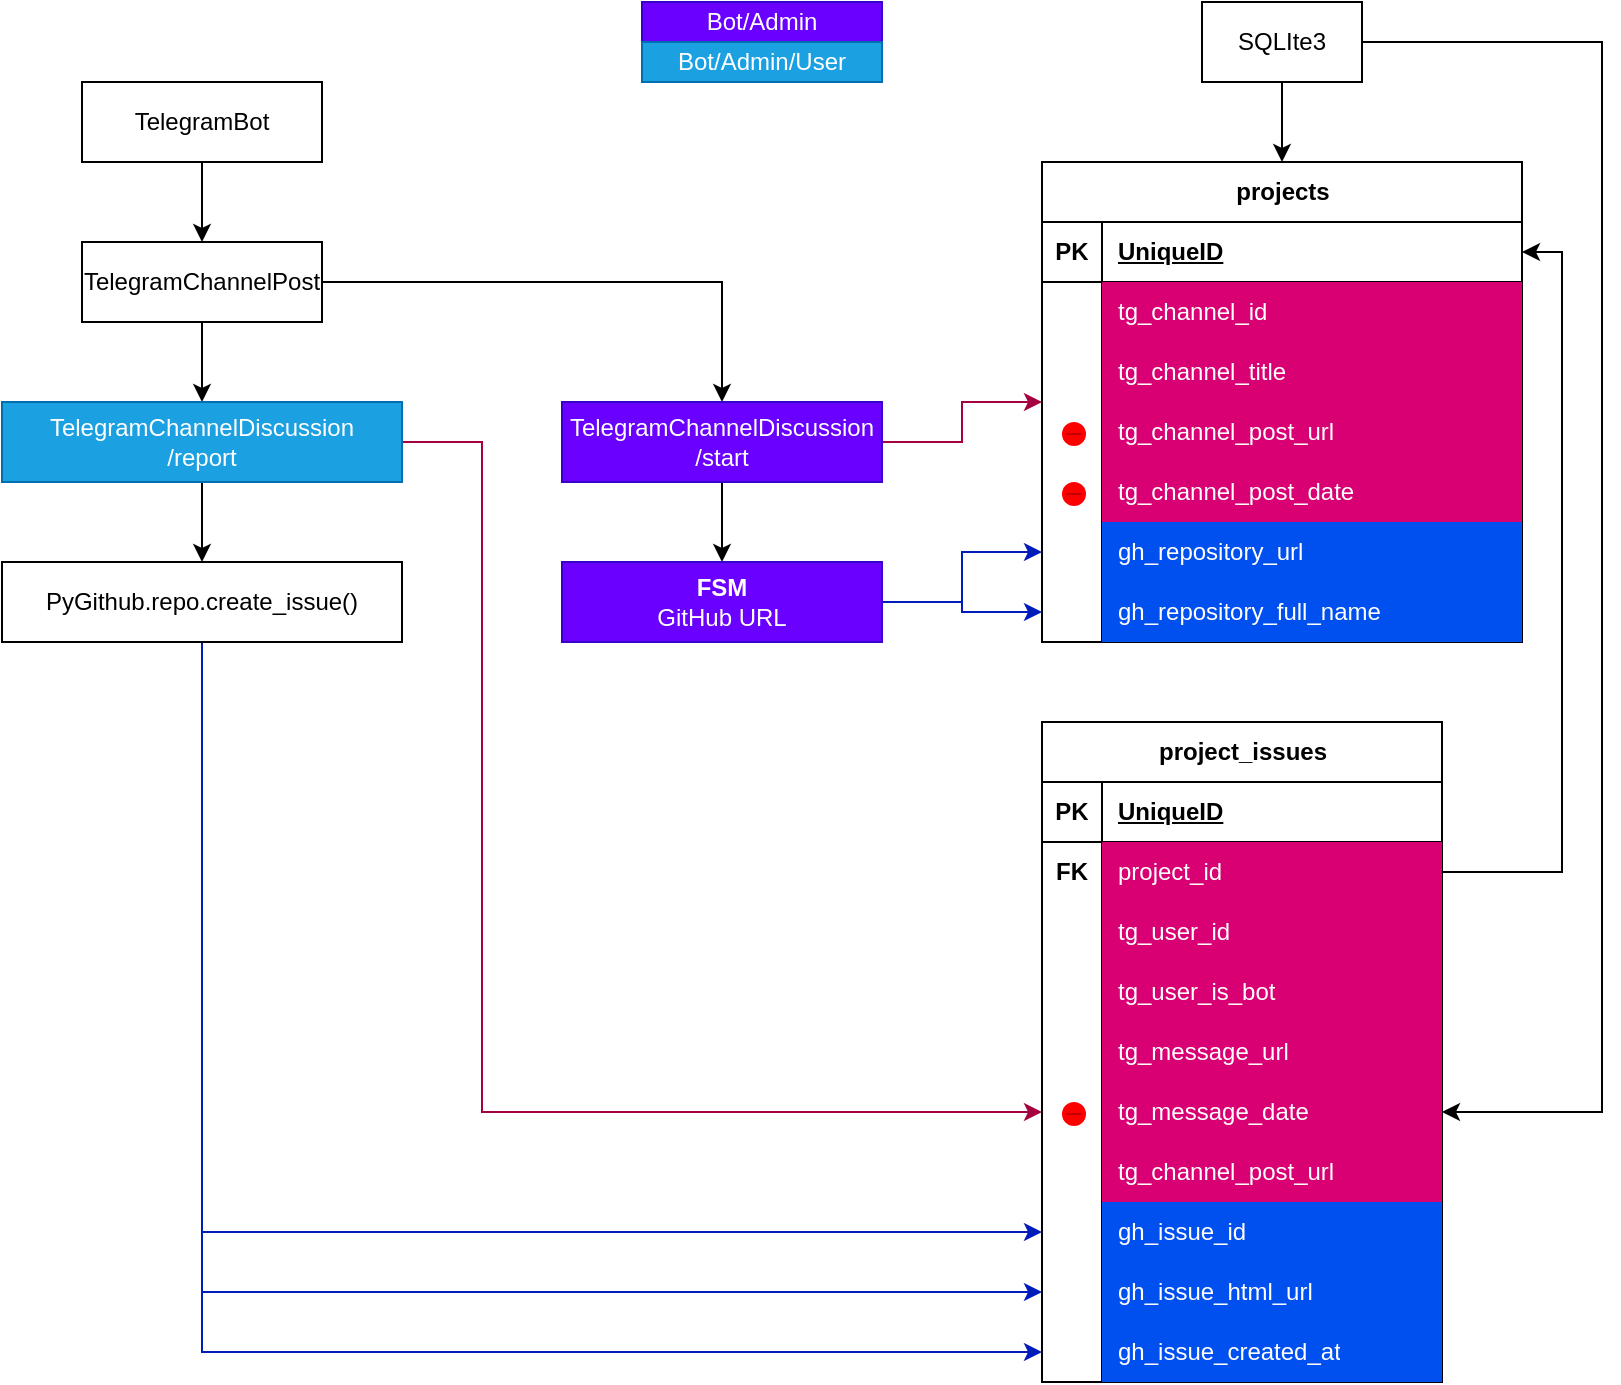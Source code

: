 <mxfile version="26.0.4">
  <diagram id="V5E0qpppaqR55T1Br3fY" name="Page">
    <mxGraphModel dx="1120" dy="2095" grid="1" gridSize="10" guides="1" tooltips="1" connect="1" arrows="1" fold="1" page="1" pageScale="1" pageWidth="850" pageHeight="1100" math="0" shadow="0">
      <root>
        <mxCell id="0" />
        <mxCell id="1" parent="0" />
        <mxCell id="Lazyzh79r75nXAu--q61-17" value="" style="edgeStyle=orthogonalEdgeStyle;rounded=0;orthogonalLoop=1;jettySize=auto;html=1;" parent="1" source="5RPgt-1o-4sWFnPr6nMz-2" target="Lazyzh79r75nXAu--q61-16" edge="1">
          <mxGeometry relative="1" as="geometry" />
        </mxCell>
        <mxCell id="Lazyzh79r75nXAu--q61-25" style="edgeStyle=orthogonalEdgeStyle;rounded=0;orthogonalLoop=1;jettySize=auto;html=1;" parent="1" source="5RPgt-1o-4sWFnPr6nMz-2" target="5RPgt-1o-4sWFnPr6nMz-8" edge="1">
          <mxGeometry relative="1" as="geometry" />
        </mxCell>
        <mxCell id="5RPgt-1o-4sWFnPr6nMz-2" value="TelegramChannelPost" style="rounded=0;whiteSpace=wrap;html=1;" parent="1" vertex="1">
          <mxGeometry x="40" y="200" width="120" height="40" as="geometry" />
        </mxCell>
        <mxCell id="Lazyzh79r75nXAu--q61-34" style="edgeStyle=orthogonalEdgeStyle;rounded=0;orthogonalLoop=1;jettySize=auto;html=1;" parent="1" source="5RPgt-1o-4sWFnPr6nMz-3" target="5RPgt-1o-4sWFnPr6nMz-29" edge="1">
          <mxGeometry relative="1" as="geometry">
            <Array as="points">
              <mxPoint x="800" y="100" />
              <mxPoint x="800" y="635" />
            </Array>
          </mxGeometry>
        </mxCell>
        <mxCell id="Lazyzh79r75nXAu--q61-39" style="edgeStyle=orthogonalEdgeStyle;rounded=0;orthogonalLoop=1;jettySize=auto;html=1;" parent="1" source="5RPgt-1o-4sWFnPr6nMz-3" target="5RPgt-1o-4sWFnPr6nMz-16" edge="1">
          <mxGeometry relative="1" as="geometry" />
        </mxCell>
        <mxCell id="5RPgt-1o-4sWFnPr6nMz-3" value="SQLIte3" style="rounded=0;whiteSpace=wrap;html=1;" parent="1" vertex="1">
          <mxGeometry x="600" y="80" width="80" height="40" as="geometry" />
        </mxCell>
        <mxCell id="Lazyzh79r75nXAu--q61-37" style="edgeStyle=orthogonalEdgeStyle;rounded=0;orthogonalLoop=1;jettySize=auto;html=1;fillColor=#d80073;strokeColor=#A50040;" parent="1" source="5RPgt-1o-4sWFnPr6nMz-8" target="5RPgt-1o-4sWFnPr6nMz-29" edge="1">
          <mxGeometry relative="1" as="geometry">
            <Array as="points">
              <mxPoint x="240" y="300" />
              <mxPoint x="240" y="635" />
            </Array>
          </mxGeometry>
        </mxCell>
        <mxCell id="Lazyzh79r75nXAu--q61-38" style="edgeStyle=orthogonalEdgeStyle;rounded=0;orthogonalLoop=1;jettySize=auto;html=1;" parent="1" source="5RPgt-1o-4sWFnPr6nMz-8" target="5RPgt-1o-4sWFnPr6nMz-11" edge="1">
          <mxGeometry relative="1" as="geometry" />
        </mxCell>
        <mxCell id="5RPgt-1o-4sWFnPr6nMz-8" value="&lt;div&gt;TelegramChannelDiscussion&lt;/div&gt;/report" style="whiteSpace=wrap;html=1;rounded=0;fillColor=#1ba1e2;fontColor=#ffffff;strokeColor=#006EAF;" parent="1" vertex="1">
          <mxGeometry y="280" width="200" height="40" as="geometry" />
        </mxCell>
        <mxCell id="Lazyzh79r75nXAu--q61-30" style="edgeStyle=orthogonalEdgeStyle;rounded=0;orthogonalLoop=1;jettySize=auto;html=1;fillColor=#0050ef;strokeColor=#001DBC;" parent="1" source="5RPgt-1o-4sWFnPr6nMz-11" target="Lazyzh79r75nXAu--q61-10" edge="1">
          <mxGeometry relative="1" as="geometry" />
        </mxCell>
        <mxCell id="Lazyzh79r75nXAu--q61-31" style="edgeStyle=orthogonalEdgeStyle;rounded=0;orthogonalLoop=1;jettySize=auto;html=1;fillColor=#0050ef;strokeColor=#001DBC;" parent="1" source="5RPgt-1o-4sWFnPr6nMz-11" target="Lazyzh79r75nXAu--q61-13" edge="1">
          <mxGeometry relative="1" as="geometry" />
        </mxCell>
        <mxCell id="Lazyzh79r75nXAu--q61-35" style="edgeStyle=orthogonalEdgeStyle;rounded=0;orthogonalLoop=1;jettySize=auto;html=1;fillColor=#0050ef;strokeColor=#001DBC;" parent="1" source="5RPgt-1o-4sWFnPr6nMz-11" target="Lazyzh79r75nXAu--q61-7" edge="1">
          <mxGeometry relative="1" as="geometry" />
        </mxCell>
        <mxCell id="5RPgt-1o-4sWFnPr6nMz-16" value="projects" style="shape=table;startSize=30;container=1;collapsible=1;childLayout=tableLayout;fixedRows=1;rowLines=0;fontStyle=1;align=center;resizeLast=1;html=1;" parent="1" vertex="1">
          <mxGeometry x="520" y="160" width="240" height="240" as="geometry" />
        </mxCell>
        <mxCell id="5RPgt-1o-4sWFnPr6nMz-17" value="" style="shape=tableRow;horizontal=0;startSize=0;swimlaneHead=0;swimlaneBody=0;fillColor=none;collapsible=0;dropTarget=0;points=[[0,0.5],[1,0.5]];portConstraint=eastwest;top=0;left=0;right=0;bottom=1;" parent="5RPgt-1o-4sWFnPr6nMz-16" vertex="1">
          <mxGeometry y="30" width="240" height="30" as="geometry" />
        </mxCell>
        <mxCell id="5RPgt-1o-4sWFnPr6nMz-18" value="PK" style="shape=partialRectangle;connectable=0;fillColor=none;top=0;left=0;bottom=0;right=0;fontStyle=1;overflow=hidden;whiteSpace=wrap;html=1;" parent="5RPgt-1o-4sWFnPr6nMz-17" vertex="1">
          <mxGeometry width="30" height="30" as="geometry">
            <mxRectangle width="30" height="30" as="alternateBounds" />
          </mxGeometry>
        </mxCell>
        <mxCell id="5RPgt-1o-4sWFnPr6nMz-19" value="UniqueID" style="shape=partialRectangle;connectable=0;fillColor=none;top=0;left=0;bottom=0;right=0;align=left;spacingLeft=6;fontStyle=5;overflow=hidden;whiteSpace=wrap;html=1;" parent="5RPgt-1o-4sWFnPr6nMz-17" vertex="1">
          <mxGeometry x="30" width="210" height="30" as="geometry">
            <mxRectangle width="210" height="30" as="alternateBounds" />
          </mxGeometry>
        </mxCell>
        <mxCell id="5RPgt-1o-4sWFnPr6nMz-55" style="shape=tableRow;horizontal=0;startSize=0;swimlaneHead=0;swimlaneBody=0;fillColor=none;collapsible=0;dropTarget=0;points=[[0,0.5],[1,0.5]];portConstraint=eastwest;top=0;left=0;right=0;bottom=0;" parent="5RPgt-1o-4sWFnPr6nMz-16" vertex="1">
          <mxGeometry y="60" width="240" height="30" as="geometry" />
        </mxCell>
        <mxCell id="5RPgt-1o-4sWFnPr6nMz-56" style="shape=partialRectangle;connectable=0;fillColor=none;top=0;left=0;bottom=0;right=0;editable=1;overflow=hidden;whiteSpace=wrap;html=1;" parent="5RPgt-1o-4sWFnPr6nMz-55" vertex="1">
          <mxGeometry width="30" height="30" as="geometry">
            <mxRectangle width="30" height="30" as="alternateBounds" />
          </mxGeometry>
        </mxCell>
        <mxCell id="5RPgt-1o-4sWFnPr6nMz-57" value="tg_channel_id" style="shape=partialRectangle;connectable=0;fillColor=#d80073;top=0;left=0;bottom=0;right=0;align=left;spacingLeft=6;overflow=hidden;whiteSpace=wrap;html=1;fontColor=#ffffff;strokeColor=#A50040;" parent="5RPgt-1o-4sWFnPr6nMz-55" vertex="1">
          <mxGeometry x="30" width="210" height="30" as="geometry">
            <mxRectangle width="210" height="30" as="alternateBounds" />
          </mxGeometry>
        </mxCell>
        <mxCell id="5RPgt-1o-4sWFnPr6nMz-61" style="shape=tableRow;horizontal=0;startSize=0;swimlaneHead=0;swimlaneBody=0;fillColor=none;collapsible=0;dropTarget=0;points=[[0,0.5],[1,0.5]];portConstraint=eastwest;top=0;left=0;right=0;bottom=0;" parent="5RPgt-1o-4sWFnPr6nMz-16" vertex="1">
          <mxGeometry y="90" width="240" height="30" as="geometry" />
        </mxCell>
        <mxCell id="5RPgt-1o-4sWFnPr6nMz-62" style="shape=partialRectangle;connectable=0;fillColor=none;top=0;left=0;bottom=0;right=0;editable=1;overflow=hidden;whiteSpace=wrap;html=1;" parent="5RPgt-1o-4sWFnPr6nMz-61" vertex="1">
          <mxGeometry width="30" height="30" as="geometry">
            <mxRectangle width="30" height="30" as="alternateBounds" />
          </mxGeometry>
        </mxCell>
        <mxCell id="5RPgt-1o-4sWFnPr6nMz-63" value="tg_channel_title" style="shape=partialRectangle;connectable=0;fillColor=#d80073;top=0;left=0;bottom=0;right=0;align=left;spacingLeft=6;overflow=hidden;whiteSpace=wrap;html=1;fontColor=#ffffff;strokeColor=#A50040;" parent="5RPgt-1o-4sWFnPr6nMz-61" vertex="1">
          <mxGeometry x="30" width="210" height="30" as="geometry">
            <mxRectangle width="210" height="30" as="alternateBounds" />
          </mxGeometry>
        </mxCell>
        <mxCell id="5RPgt-1o-4sWFnPr6nMz-39" style="shape=tableRow;horizontal=0;startSize=0;swimlaneHead=0;swimlaneBody=0;fillColor=none;collapsible=0;dropTarget=0;points=[[0,0.5],[1,0.5]];portConstraint=eastwest;top=0;left=0;right=0;bottom=0;" parent="5RPgt-1o-4sWFnPr6nMz-16" vertex="1">
          <mxGeometry y="120" width="240" height="30" as="geometry" />
        </mxCell>
        <mxCell id="5RPgt-1o-4sWFnPr6nMz-40" style="shape=partialRectangle;connectable=0;top=0;left=0;bottom=0;right=0;editable=1;overflow=hidden;whiteSpace=wrap;html=1;fillColor=none;fontColor=#333333;strokeColor=#666666;gradientColor=default;" parent="5RPgt-1o-4sWFnPr6nMz-39" vertex="1">
          <mxGeometry width="30" height="30" as="geometry">
            <mxRectangle width="30" height="30" as="alternateBounds" />
          </mxGeometry>
        </mxCell>
        <mxCell id="5RPgt-1o-4sWFnPr6nMz-41" value="tg_channel_post_url" style="shape=partialRectangle;connectable=0;fillColor=#d80073;top=0;left=0;bottom=0;right=0;align=left;spacingLeft=6;overflow=hidden;whiteSpace=wrap;html=1;fontColor=#ffffff;strokeColor=#A50040;" parent="5RPgt-1o-4sWFnPr6nMz-39" vertex="1">
          <mxGeometry x="30" width="210" height="30" as="geometry">
            <mxRectangle width="210" height="30" as="alternateBounds" />
          </mxGeometry>
        </mxCell>
        <mxCell id="5RPgt-1o-4sWFnPr6nMz-20" value="" style="shape=tableRow;horizontal=0;startSize=0;swimlaneHead=0;swimlaneBody=0;fillColor=none;collapsible=0;dropTarget=0;points=[[0,0.5],[1,0.5]];portConstraint=eastwest;top=0;left=0;right=0;bottom=0;" parent="5RPgt-1o-4sWFnPr6nMz-16" vertex="1">
          <mxGeometry y="150" width="240" height="30" as="geometry" />
        </mxCell>
        <mxCell id="5RPgt-1o-4sWFnPr6nMz-21" value="" style="shape=partialRectangle;connectable=0;fillColor=none;top=0;left=0;bottom=0;right=0;editable=1;overflow=hidden;whiteSpace=wrap;html=1;strokeColor=#b85450;" parent="5RPgt-1o-4sWFnPr6nMz-20" vertex="1">
          <mxGeometry width="30" height="30" as="geometry">
            <mxRectangle width="30" height="30" as="alternateBounds" />
          </mxGeometry>
        </mxCell>
        <mxCell id="5RPgt-1o-4sWFnPr6nMz-22" value="tg_channel_post_date" style="shape=partialRectangle;connectable=0;fillColor=#d80073;top=0;left=0;bottom=0;right=0;align=left;spacingLeft=6;overflow=hidden;whiteSpace=wrap;html=1;fontColor=#ffffff;strokeColor=#A50040;" parent="5RPgt-1o-4sWFnPr6nMz-20" vertex="1">
          <mxGeometry x="30" width="210" height="30" as="geometry">
            <mxRectangle width="210" height="30" as="alternateBounds" />
          </mxGeometry>
        </mxCell>
        <mxCell id="5RPgt-1o-4sWFnPr6nMz-23" value="" style="shape=tableRow;horizontal=0;startSize=0;swimlaneHead=0;swimlaneBody=0;fillColor=none;collapsible=0;dropTarget=0;points=[[0,0.5],[1,0.5]];portConstraint=eastwest;top=0;left=0;right=0;bottom=0;" parent="5RPgt-1o-4sWFnPr6nMz-16" vertex="1">
          <mxGeometry y="180" width="240" height="30" as="geometry" />
        </mxCell>
        <mxCell id="5RPgt-1o-4sWFnPr6nMz-24" value="" style="shape=partialRectangle;connectable=0;fillColor=none;top=0;left=0;bottom=0;right=0;editable=1;overflow=hidden;whiteSpace=wrap;html=1;" parent="5RPgt-1o-4sWFnPr6nMz-23" vertex="1">
          <mxGeometry width="30" height="30" as="geometry">
            <mxRectangle width="30" height="30" as="alternateBounds" />
          </mxGeometry>
        </mxCell>
        <mxCell id="5RPgt-1o-4sWFnPr6nMz-25" value="gh_repository_url" style="shape=partialRectangle;connectable=0;fillColor=#0050ef;top=0;left=0;bottom=0;right=0;align=left;spacingLeft=6;overflow=hidden;whiteSpace=wrap;html=1;fontColor=#ffffff;strokeColor=#001DBC;" parent="5RPgt-1o-4sWFnPr6nMz-23" vertex="1">
          <mxGeometry x="30" width="210" height="30" as="geometry">
            <mxRectangle width="210" height="30" as="alternateBounds" />
          </mxGeometry>
        </mxCell>
        <mxCell id="5RPgt-1o-4sWFnPr6nMz-64" style="shape=tableRow;horizontal=0;startSize=0;swimlaneHead=0;swimlaneBody=0;fillColor=none;collapsible=0;dropTarget=0;points=[[0,0.5],[1,0.5]];portConstraint=eastwest;top=0;left=0;right=0;bottom=0;" parent="5RPgt-1o-4sWFnPr6nMz-16" vertex="1">
          <mxGeometry y="210" width="240" height="30" as="geometry" />
        </mxCell>
        <mxCell id="5RPgt-1o-4sWFnPr6nMz-65" style="shape=partialRectangle;connectable=0;fillColor=none;top=0;left=0;bottom=0;right=0;editable=1;overflow=hidden;whiteSpace=wrap;html=1;" parent="5RPgt-1o-4sWFnPr6nMz-64" vertex="1">
          <mxGeometry width="30" height="30" as="geometry">
            <mxRectangle width="30" height="30" as="alternateBounds" />
          </mxGeometry>
        </mxCell>
        <mxCell id="5RPgt-1o-4sWFnPr6nMz-66" value="gh_repository_full_name" style="shape=partialRectangle;connectable=0;fillColor=#0050ef;top=0;left=0;bottom=0;right=0;align=left;spacingLeft=6;overflow=hidden;whiteSpace=wrap;html=1;fontColor=#ffffff;strokeColor=#001DBC;" parent="5RPgt-1o-4sWFnPr6nMz-64" vertex="1">
          <mxGeometry x="30" width="210" height="30" as="geometry">
            <mxRectangle width="210" height="30" as="alternateBounds" />
          </mxGeometry>
        </mxCell>
        <mxCell id="5RPgt-1o-4sWFnPr6nMz-29" value="project_issues" style="shape=table;startSize=30;container=1;collapsible=1;childLayout=tableLayout;fixedRows=1;rowLines=0;fontStyle=1;align=center;resizeLast=1;html=1;" parent="1" vertex="1">
          <mxGeometry x="520" y="440" width="200" height="330" as="geometry" />
        </mxCell>
        <mxCell id="5RPgt-1o-4sWFnPr6nMz-30" value="" style="shape=tableRow;horizontal=0;startSize=0;swimlaneHead=0;swimlaneBody=0;fillColor=none;collapsible=0;dropTarget=0;points=[[0,0.5],[1,0.5]];portConstraint=eastwest;top=0;left=0;right=0;bottom=1;" parent="5RPgt-1o-4sWFnPr6nMz-29" vertex="1">
          <mxGeometry y="30" width="200" height="30" as="geometry" />
        </mxCell>
        <mxCell id="5RPgt-1o-4sWFnPr6nMz-31" value="PK" style="shape=partialRectangle;connectable=0;fillColor=none;top=0;left=0;bottom=0;right=0;fontStyle=1;overflow=hidden;whiteSpace=wrap;html=1;" parent="5RPgt-1o-4sWFnPr6nMz-30" vertex="1">
          <mxGeometry width="30" height="30" as="geometry">
            <mxRectangle width="30" height="30" as="alternateBounds" />
          </mxGeometry>
        </mxCell>
        <mxCell id="5RPgt-1o-4sWFnPr6nMz-32" value="UniqueID" style="shape=partialRectangle;connectable=0;fillColor=none;top=0;left=0;bottom=0;right=0;align=left;spacingLeft=6;fontStyle=5;overflow=hidden;whiteSpace=wrap;html=1;" parent="5RPgt-1o-4sWFnPr6nMz-30" vertex="1">
          <mxGeometry x="30" width="170" height="30" as="geometry">
            <mxRectangle width="170" height="30" as="alternateBounds" />
          </mxGeometry>
        </mxCell>
        <mxCell id="5RPgt-1o-4sWFnPr6nMz-42" style="shape=tableRow;horizontal=0;startSize=0;swimlaneHead=0;swimlaneBody=0;fillColor=none;collapsible=0;dropTarget=0;points=[[0,0.5],[1,0.5]];portConstraint=eastwest;top=0;left=0;right=0;bottom=0;" parent="5RPgt-1o-4sWFnPr6nMz-29" vertex="1">
          <mxGeometry y="60" width="200" height="30" as="geometry" />
        </mxCell>
        <mxCell id="5RPgt-1o-4sWFnPr6nMz-43" value="&lt;b&gt;FK&lt;/b&gt;" style="shape=partialRectangle;connectable=0;fillColor=none;top=0;left=0;bottom=0;right=0;editable=1;overflow=hidden;whiteSpace=wrap;html=1;" parent="5RPgt-1o-4sWFnPr6nMz-42" vertex="1">
          <mxGeometry width="30" height="30" as="geometry">
            <mxRectangle width="30" height="30" as="alternateBounds" />
          </mxGeometry>
        </mxCell>
        <mxCell id="5RPgt-1o-4sWFnPr6nMz-44" value="project_id" style="shape=partialRectangle;connectable=0;fillColor=#d80073;top=0;left=0;bottom=0;right=0;align=left;spacingLeft=6;overflow=hidden;whiteSpace=wrap;html=1;fontColor=#ffffff;strokeColor=#A50040;" parent="5RPgt-1o-4sWFnPr6nMz-42" vertex="1">
          <mxGeometry x="30" width="170" height="30" as="geometry">
            <mxRectangle width="170" height="30" as="alternateBounds" />
          </mxGeometry>
        </mxCell>
        <mxCell id="5RPgt-1o-4sWFnPr6nMz-36" value="" style="shape=tableRow;horizontal=0;startSize=0;swimlaneHead=0;swimlaneBody=0;fillColor=none;collapsible=0;dropTarget=0;points=[[0,0.5],[1,0.5]];portConstraint=eastwest;top=0;left=0;right=0;bottom=0;" parent="5RPgt-1o-4sWFnPr6nMz-29" vertex="1">
          <mxGeometry y="90" width="200" height="30" as="geometry" />
        </mxCell>
        <mxCell id="5RPgt-1o-4sWFnPr6nMz-37" value="" style="shape=partialRectangle;connectable=0;fillColor=none;top=0;left=0;bottom=0;right=0;editable=1;overflow=hidden;whiteSpace=wrap;html=1;" parent="5RPgt-1o-4sWFnPr6nMz-36" vertex="1">
          <mxGeometry width="30" height="30" as="geometry">
            <mxRectangle width="30" height="30" as="alternateBounds" />
          </mxGeometry>
        </mxCell>
        <mxCell id="5RPgt-1o-4sWFnPr6nMz-38" value="tg_user_id" style="shape=partialRectangle;connectable=0;fillColor=#d80073;top=0;left=0;bottom=0;right=0;align=left;spacingLeft=6;overflow=hidden;whiteSpace=wrap;html=1;fontColor=#ffffff;strokeColor=#A50040;" parent="5RPgt-1o-4sWFnPr6nMz-36" vertex="1">
          <mxGeometry x="30" width="170" height="30" as="geometry">
            <mxRectangle width="170" height="30" as="alternateBounds" />
          </mxGeometry>
        </mxCell>
        <mxCell id="5RPgt-1o-4sWFnPr6nMz-46" style="shape=tableRow;horizontal=0;startSize=0;swimlaneHead=0;swimlaneBody=0;fillColor=none;collapsible=0;dropTarget=0;points=[[0,0.5],[1,0.5]];portConstraint=eastwest;top=0;left=0;right=0;bottom=0;" parent="5RPgt-1o-4sWFnPr6nMz-29" vertex="1">
          <mxGeometry y="120" width="200" height="30" as="geometry" />
        </mxCell>
        <mxCell id="5RPgt-1o-4sWFnPr6nMz-47" style="shape=partialRectangle;connectable=0;fillColor=none;top=0;left=0;bottom=0;right=0;editable=1;overflow=hidden;whiteSpace=wrap;html=1;" parent="5RPgt-1o-4sWFnPr6nMz-46" vertex="1">
          <mxGeometry width="30" height="30" as="geometry">
            <mxRectangle width="30" height="30" as="alternateBounds" />
          </mxGeometry>
        </mxCell>
        <mxCell id="5RPgt-1o-4sWFnPr6nMz-48" value="tg_user_is_bot" style="shape=partialRectangle;connectable=0;fillColor=#d80073;top=0;left=0;bottom=0;right=0;align=left;spacingLeft=6;overflow=hidden;whiteSpace=wrap;html=1;fontColor=#ffffff;strokeColor=#A50040;" parent="5RPgt-1o-4sWFnPr6nMz-46" vertex="1">
          <mxGeometry x="30" width="170" height="30" as="geometry">
            <mxRectangle width="170" height="30" as="alternateBounds" />
          </mxGeometry>
        </mxCell>
        <mxCell id="Lazyzh79r75nXAu--q61-4" style="shape=tableRow;horizontal=0;startSize=0;swimlaneHead=0;swimlaneBody=0;fillColor=none;collapsible=0;dropTarget=0;points=[[0,0.5],[1,0.5]];portConstraint=eastwest;top=0;left=0;right=0;bottom=0;" parent="5RPgt-1o-4sWFnPr6nMz-29" vertex="1">
          <mxGeometry y="150" width="200" height="30" as="geometry" />
        </mxCell>
        <mxCell id="Lazyzh79r75nXAu--q61-5" style="shape=partialRectangle;connectable=0;fillColor=none;top=0;left=0;bottom=0;right=0;editable=1;overflow=hidden;whiteSpace=wrap;html=1;" parent="Lazyzh79r75nXAu--q61-4" vertex="1">
          <mxGeometry width="30" height="30" as="geometry">
            <mxRectangle width="30" height="30" as="alternateBounds" />
          </mxGeometry>
        </mxCell>
        <mxCell id="Lazyzh79r75nXAu--q61-6" value="tg_message_url" style="shape=partialRectangle;connectable=0;fillColor=#d80073;top=0;left=0;bottom=0;right=0;align=left;spacingLeft=6;overflow=hidden;whiteSpace=wrap;html=1;fontColor=#ffffff;strokeColor=#A50040;" parent="Lazyzh79r75nXAu--q61-4" vertex="1">
          <mxGeometry x="30" width="170" height="30" as="geometry">
            <mxRectangle width="170" height="30" as="alternateBounds" />
          </mxGeometry>
        </mxCell>
        <mxCell id="5RPgt-1o-4sWFnPr6nMz-52" style="shape=tableRow;horizontal=0;startSize=0;swimlaneHead=0;swimlaneBody=0;fillColor=none;collapsible=0;dropTarget=0;points=[[0,0.5],[1,0.5]];portConstraint=eastwest;top=0;left=0;right=0;bottom=0;" parent="5RPgt-1o-4sWFnPr6nMz-29" vertex="1">
          <mxGeometry y="180" width="200" height="30" as="geometry" />
        </mxCell>
        <mxCell id="5RPgt-1o-4sWFnPr6nMz-53" style="shape=partialRectangle;connectable=0;top=0;left=0;bottom=0;right=0;editable=1;overflow=hidden;whiteSpace=wrap;html=1;fillColor=none;gradientColor=none;" parent="5RPgt-1o-4sWFnPr6nMz-52" vertex="1">
          <mxGeometry width="30" height="30" as="geometry">
            <mxRectangle width="30" height="30" as="alternateBounds" />
          </mxGeometry>
        </mxCell>
        <mxCell id="5RPgt-1o-4sWFnPr6nMz-54" value="tg_message_date" style="shape=partialRectangle;connectable=0;fillColor=#d80073;top=0;left=0;bottom=0;right=0;align=left;spacingLeft=6;overflow=hidden;whiteSpace=wrap;html=1;fontColor=#ffffff;strokeColor=#A50040;" parent="5RPgt-1o-4sWFnPr6nMz-52" vertex="1">
          <mxGeometry x="30" width="170" height="30" as="geometry">
            <mxRectangle width="170" height="30" as="alternateBounds" />
          </mxGeometry>
        </mxCell>
        <mxCell id="shE2CpFSuPuQ08eLBhN_-6" style="shape=tableRow;horizontal=0;startSize=0;swimlaneHead=0;swimlaneBody=0;fillColor=none;collapsible=0;dropTarget=0;points=[[0,0.5],[1,0.5]];portConstraint=eastwest;top=0;left=0;right=0;bottom=0;" parent="5RPgt-1o-4sWFnPr6nMz-29" vertex="1">
          <mxGeometry y="210" width="200" height="30" as="geometry" />
        </mxCell>
        <mxCell id="shE2CpFSuPuQ08eLBhN_-7" style="shape=partialRectangle;connectable=0;fillColor=none;top=0;left=0;bottom=0;right=0;editable=1;overflow=hidden;whiteSpace=wrap;html=1;" parent="shE2CpFSuPuQ08eLBhN_-6" vertex="1">
          <mxGeometry width="30" height="30" as="geometry">
            <mxRectangle width="30" height="30" as="alternateBounds" />
          </mxGeometry>
        </mxCell>
        <mxCell id="shE2CpFSuPuQ08eLBhN_-8" value="tg_channel_post_url" style="shape=partialRectangle;connectable=0;fillColor=#d80073;top=0;left=0;bottom=0;right=0;align=left;spacingLeft=6;overflow=hidden;whiteSpace=wrap;html=1;fontColor=#ffffff;strokeColor=#A50040;" parent="shE2CpFSuPuQ08eLBhN_-6" vertex="1">
          <mxGeometry x="30" width="170" height="30" as="geometry">
            <mxRectangle width="170" height="30" as="alternateBounds" />
          </mxGeometry>
        </mxCell>
        <mxCell id="Lazyzh79r75nXAu--q61-7" style="shape=tableRow;horizontal=0;startSize=0;swimlaneHead=0;swimlaneBody=0;fillColor=none;collapsible=0;dropTarget=0;points=[[0,0.5],[1,0.5]];portConstraint=eastwest;top=0;left=0;right=0;bottom=0;" parent="5RPgt-1o-4sWFnPr6nMz-29" vertex="1">
          <mxGeometry y="240" width="200" height="30" as="geometry" />
        </mxCell>
        <mxCell id="Lazyzh79r75nXAu--q61-8" style="shape=partialRectangle;connectable=0;fillColor=none;top=0;left=0;bottom=0;right=0;editable=1;overflow=hidden;whiteSpace=wrap;html=1;" parent="Lazyzh79r75nXAu--q61-7" vertex="1">
          <mxGeometry width="30" height="30" as="geometry">
            <mxRectangle width="30" height="30" as="alternateBounds" />
          </mxGeometry>
        </mxCell>
        <mxCell id="Lazyzh79r75nXAu--q61-9" value="gh_issue_id" style="shape=partialRectangle;connectable=0;fillColor=#0050ef;top=0;left=0;bottom=0;right=0;align=left;spacingLeft=6;overflow=hidden;whiteSpace=wrap;html=1;fontColor=#ffffff;strokeColor=#001DBC;" parent="Lazyzh79r75nXAu--q61-7" vertex="1">
          <mxGeometry x="30" width="170" height="30" as="geometry">
            <mxRectangle width="170" height="30" as="alternateBounds" />
          </mxGeometry>
        </mxCell>
        <mxCell id="Lazyzh79r75nXAu--q61-10" style="shape=tableRow;horizontal=0;startSize=0;swimlaneHead=0;swimlaneBody=0;fillColor=none;collapsible=0;dropTarget=0;points=[[0,0.5],[1,0.5]];portConstraint=eastwest;top=0;left=0;right=0;bottom=0;" parent="5RPgt-1o-4sWFnPr6nMz-29" vertex="1">
          <mxGeometry y="270" width="200" height="30" as="geometry" />
        </mxCell>
        <mxCell id="Lazyzh79r75nXAu--q61-11" style="shape=partialRectangle;connectable=0;fillColor=none;top=0;left=0;bottom=0;right=0;editable=1;overflow=hidden;whiteSpace=wrap;html=1;" parent="Lazyzh79r75nXAu--q61-10" vertex="1">
          <mxGeometry width="30" height="30" as="geometry">
            <mxRectangle width="30" height="30" as="alternateBounds" />
          </mxGeometry>
        </mxCell>
        <mxCell id="Lazyzh79r75nXAu--q61-12" value="gh_issue_html_url" style="shape=partialRectangle;connectable=0;fillColor=#0050ef;top=0;left=0;bottom=0;right=0;align=left;spacingLeft=6;overflow=hidden;whiteSpace=wrap;html=1;fontColor=#ffffff;strokeColor=#001DBC;" parent="Lazyzh79r75nXAu--q61-10" vertex="1">
          <mxGeometry x="30" width="170" height="30" as="geometry">
            <mxRectangle width="170" height="30" as="alternateBounds" />
          </mxGeometry>
        </mxCell>
        <mxCell id="Lazyzh79r75nXAu--q61-13" style="shape=tableRow;horizontal=0;startSize=0;swimlaneHead=0;swimlaneBody=0;fillColor=none;collapsible=0;dropTarget=0;points=[[0,0.5],[1,0.5]];portConstraint=eastwest;top=0;left=0;right=0;bottom=0;" parent="5RPgt-1o-4sWFnPr6nMz-29" vertex="1">
          <mxGeometry y="300" width="200" height="30" as="geometry" />
        </mxCell>
        <mxCell id="Lazyzh79r75nXAu--q61-14" style="shape=partialRectangle;connectable=0;fillColor=none;top=0;left=0;bottom=0;right=0;editable=1;overflow=hidden;whiteSpace=wrap;html=1;" parent="Lazyzh79r75nXAu--q61-13" vertex="1">
          <mxGeometry width="30" height="30" as="geometry">
            <mxRectangle width="30" height="30" as="alternateBounds" />
          </mxGeometry>
        </mxCell>
        <mxCell id="Lazyzh79r75nXAu--q61-15" value="gh_issue_created_at" style="shape=partialRectangle;connectable=0;fillColor=#0050ef;top=0;left=0;bottom=0;right=0;align=left;spacingLeft=6;overflow=hidden;whiteSpace=wrap;html=1;fontColor=#ffffff;strokeColor=#001DBC;" parent="Lazyzh79r75nXAu--q61-13" vertex="1">
          <mxGeometry x="30" width="170" height="30" as="geometry">
            <mxRectangle width="170" height="30" as="alternateBounds" />
          </mxGeometry>
        </mxCell>
        <mxCell id="Lazyzh79r75nXAu--q61-20" value="" style="edgeStyle=orthogonalEdgeStyle;rounded=0;orthogonalLoop=1;jettySize=auto;html=1;" parent="1" source="Lazyzh79r75nXAu--q61-16" target="Lazyzh79r75nXAu--q61-19" edge="1">
          <mxGeometry relative="1" as="geometry" />
        </mxCell>
        <mxCell id="shE2CpFSuPuQ08eLBhN_-5" style="edgeStyle=orthogonalEdgeStyle;rounded=0;orthogonalLoop=1;jettySize=auto;html=1;fillColor=#d80073;strokeColor=#A50040;" parent="1" source="Lazyzh79r75nXAu--q61-16" target="5RPgt-1o-4sWFnPr6nMz-16" edge="1">
          <mxGeometry relative="1" as="geometry" />
        </mxCell>
        <mxCell id="Lazyzh79r75nXAu--q61-16" value="&lt;div&gt;TelegramChannelDiscussion&lt;br&gt;&lt;/div&gt;/start" style="whiteSpace=wrap;html=1;rounded=0;fillColor=#6a00ff;fontColor=#ffffff;strokeColor=#3700CC;" parent="1" vertex="1">
          <mxGeometry x="280" y="280" width="160" height="40" as="geometry" />
        </mxCell>
        <mxCell id="Lazyzh79r75nXAu--q61-23" style="edgeStyle=orthogonalEdgeStyle;rounded=0;orthogonalLoop=1;jettySize=auto;html=1;fillColor=#0050ef;strokeColor=#001DBC;" parent="1" source="Lazyzh79r75nXAu--q61-19" target="5RPgt-1o-4sWFnPr6nMz-23" edge="1">
          <mxGeometry relative="1" as="geometry" />
        </mxCell>
        <mxCell id="Lazyzh79r75nXAu--q61-24" style="edgeStyle=orthogonalEdgeStyle;rounded=0;orthogonalLoop=1;jettySize=auto;html=1;fillColor=#0050ef;strokeColor=#001DBC;" parent="1" source="Lazyzh79r75nXAu--q61-19" target="5RPgt-1o-4sWFnPr6nMz-64" edge="1">
          <mxGeometry relative="1" as="geometry" />
        </mxCell>
        <mxCell id="Lazyzh79r75nXAu--q61-19" value="&lt;b&gt;FSM&lt;/b&gt;&lt;div&gt;GitHub URL&lt;/div&gt;" style="whiteSpace=wrap;html=1;rounded=0;fillColor=#6a00ff;fontColor=#ffffff;strokeColor=#3700CC;" parent="1" vertex="1">
          <mxGeometry x="280" y="360" width="160" height="40" as="geometry" />
        </mxCell>
        <mxCell id="5RPgt-1o-4sWFnPr6nMz-11" value="PyGithub.repo.create_issue()" style="whiteSpace=wrap;html=1;rounded=0;" parent="1" vertex="1">
          <mxGeometry y="360" width="200" height="40" as="geometry" />
        </mxCell>
        <mxCell id="Lazyzh79r75nXAu--q61-40" style="edgeStyle=orthogonalEdgeStyle;rounded=0;orthogonalLoop=1;jettySize=auto;html=1;" parent="1" source="5RPgt-1o-4sWFnPr6nMz-42" target="5RPgt-1o-4sWFnPr6nMz-17" edge="1">
          <mxGeometry relative="1" as="geometry">
            <Array as="points">
              <mxPoint x="780" y="515" />
              <mxPoint x="780" y="205" />
            </Array>
          </mxGeometry>
        </mxCell>
        <mxCell id="Lazyzh79r75nXAu--q61-41" value="Bot/Admin" style="whiteSpace=wrap;html=1;fillColor=#6a00ff;fontColor=#ffffff;strokeColor=#3700CC;" parent="1" vertex="1">
          <mxGeometry x="320" y="80" width="120" height="20" as="geometry" />
        </mxCell>
        <mxCell id="Lazyzh79r75nXAu--q61-42" value="Bot/Admin/User" style="whiteSpace=wrap;html=1;fillColor=#1ba1e2;fontColor=#ffffff;strokeColor=#006EAF;" parent="1" vertex="1">
          <mxGeometry x="320" y="100" width="120" height="20" as="geometry" />
        </mxCell>
        <mxCell id="WGtFfqfFuDpBb8XomPOm-4" style="edgeStyle=orthogonalEdgeStyle;rounded=0;orthogonalLoop=1;jettySize=auto;html=1;" parent="1" source="WGtFfqfFuDpBb8XomPOm-2" target="5RPgt-1o-4sWFnPr6nMz-2" edge="1">
          <mxGeometry relative="1" as="geometry" />
        </mxCell>
        <mxCell id="WGtFfqfFuDpBb8XomPOm-2" value="TelegramBot" style="rounded=0;whiteSpace=wrap;html=1;" parent="1" vertex="1">
          <mxGeometry x="40" y="120" width="120" height="40" as="geometry" />
        </mxCell>
        <mxCell id="d4m1QuAXOXq8HMUEnRc4-3" value="" style="html=1;verticalLabelPosition=bottom;labelBackgroundColor=#ffffff;verticalAlign=top;shadow=0;dashed=0;strokeWidth=2;shape=mxgraph.ios7.misc.delete;fillColor=#ff0000;strokeColor=default;sketch=0;" vertex="1" parent="1">
          <mxGeometry x="530" y="290" width="12" height="12" as="geometry" />
        </mxCell>
        <mxCell id="d4m1QuAXOXq8HMUEnRc4-4" value="" style="html=1;verticalLabelPosition=bottom;labelBackgroundColor=#ffffff;verticalAlign=top;shadow=0;dashed=0;strokeWidth=2;shape=mxgraph.ios7.misc.delete;fillColor=#ff0000;strokeColor=#000000;sketch=0;align=center;fontFamily=Helvetica;fontSize=12;fontColor=#333333;" vertex="1" parent="1">
          <mxGeometry x="530" y="320" width="12" height="12" as="geometry" />
        </mxCell>
        <mxCell id="d4m1QuAXOXq8HMUEnRc4-5" value="" style="html=1;verticalLabelPosition=bottom;labelBackgroundColor=#ffffff;verticalAlign=top;shadow=0;dashed=0;strokeWidth=2;shape=mxgraph.ios7.misc.delete;fillColor=#ff0000;strokeColor=default;sketch=0;align=center;fontFamily=Helvetica;fontSize=12;fontColor=#333333;perimeterSpacing=0;" vertex="1" parent="1">
          <mxGeometry x="530" y="630" width="12" height="12" as="geometry" />
        </mxCell>
      </root>
    </mxGraphModel>
  </diagram>
</mxfile>
